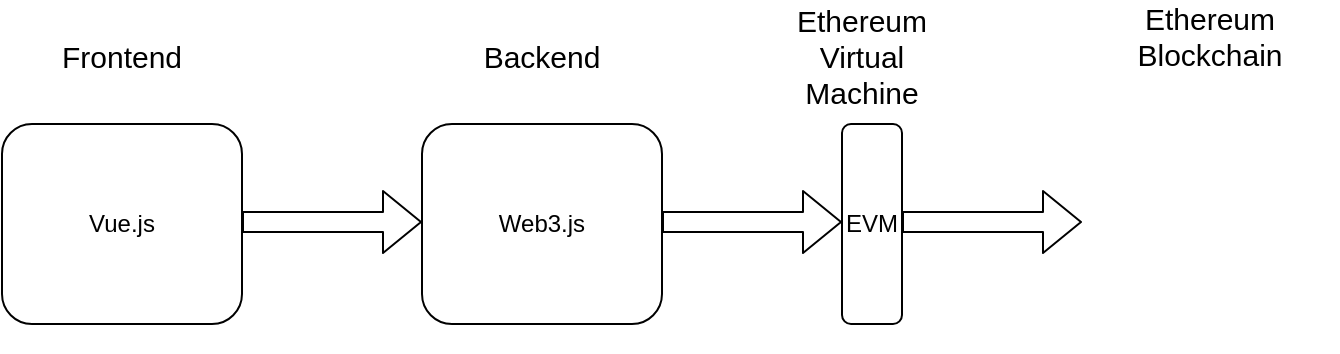 <mxfile pages="1" version="11.2.7" type="github"><diagram id="hkgY_e7Yk9Av0i0Tfj0N" name="Page-1"><mxGraphModel dx="786" dy="481" grid="1" gridSize="10" guides="1" tooltips="1" connect="1" arrows="1" fold="1" page="1" pageScale="1" pageWidth="827" pageHeight="1169" math="0" shadow="0"><root><mxCell id="0"/><mxCell id="1" parent="0"/><mxCell id="VLWbgGK_Y0om2PX1hd3O-1" value="Vue.js" style="rounded=1;whiteSpace=wrap;html=1;" vertex="1" parent="1"><mxGeometry x="50" y="460" width="120" height="100" as="geometry"/></mxCell><mxCell id="VLWbgGK_Y0om2PX1hd3O-2" value="Web3.js" style="rounded=1;whiteSpace=wrap;html=1;" vertex="1" parent="1"><mxGeometry x="260" y="460" width="120" height="100" as="geometry"/></mxCell><mxCell id="VLWbgGK_Y0om2PX1hd3O-3" value="EVM" style="rounded=1;whiteSpace=wrap;html=1;" vertex="1" parent="1"><mxGeometry x="470" y="460" width="30" height="100" as="geometry"/></mxCell><mxCell id="VLWbgGK_Y0om2PX1hd3O-4" value="" style="shape=image;html=1;verticalAlign=top;verticalLabelPosition=bottom;labelBackgroundColor=#ffffff;imageAspect=0;aspect=fixed;image=https://cdn4.iconfinder.com/data/icons/cryptocoins/227/ETH-alt-128.png" vertex="1" parent="1"><mxGeometry x="590" y="446" width="128" height="128" as="geometry"/></mxCell><mxCell id="VLWbgGK_Y0om2PX1hd3O-9" value="" style="shape=flexArrow;endArrow=classic;html=1;exitX=1;exitY=0.5;exitDx=0;exitDy=0;entryX=0;entryY=0.5;entryDx=0;entryDy=0;" edge="1" parent="1"><mxGeometry width="50" height="50" relative="1" as="geometry"><mxPoint x="380" y="509" as="sourcePoint"/><mxPoint x="470" y="509" as="targetPoint"/></mxGeometry></mxCell><mxCell id="VLWbgGK_Y0om2PX1hd3O-11" value="" style="shape=flexArrow;endArrow=classic;html=1;exitX=1;exitY=0.5;exitDx=0;exitDy=0;entryX=0;entryY=0.5;entryDx=0;entryDy=0;" edge="1" parent="1"><mxGeometry width="50" height="50" relative="1" as="geometry"><mxPoint x="500" y="509" as="sourcePoint"/><mxPoint x="590" y="509" as="targetPoint"/></mxGeometry></mxCell><mxCell id="VLWbgGK_Y0om2PX1hd3O-12" value="" style="shape=flexArrow;endArrow=classic;html=1;exitX=1;exitY=0.5;exitDx=0;exitDy=0;entryX=0;entryY=0.5;entryDx=0;entryDy=0;" edge="1" parent="1"><mxGeometry width="50" height="50" relative="1" as="geometry"><mxPoint x="170" y="509" as="sourcePoint"/><mxPoint x="260" y="509" as="targetPoint"/></mxGeometry></mxCell><mxCell id="VLWbgGK_Y0om2PX1hd3O-13" value="Frontend" style="text;html=1;strokeColor=none;fillColor=none;align=center;verticalAlign=middle;whiteSpace=wrap;rounded=0;fontSize=15;" vertex="1" parent="1"><mxGeometry x="90" y="416" width="40" height="20" as="geometry"/></mxCell><mxCell id="VLWbgGK_Y0om2PX1hd3O-14" value="Backend" style="text;html=1;strokeColor=none;fillColor=none;align=center;verticalAlign=middle;whiteSpace=wrap;rounded=0;fontSize=15;" vertex="1" parent="1"><mxGeometry x="300" y="416" width="40" height="20" as="geometry"/></mxCell><mxCell id="VLWbgGK_Y0om2PX1hd3O-15" value="Ethereum Virtual Machine" style="text;html=1;strokeColor=none;fillColor=none;align=center;verticalAlign=middle;whiteSpace=wrap;rounded=0;fontSize=15;" vertex="1" parent="1"><mxGeometry x="460" y="416" width="40" height="20" as="geometry"/></mxCell><mxCell id="VLWbgGK_Y0om2PX1hd3O-16" value="Ethereum Blockchain" style="text;html=1;strokeColor=none;fillColor=none;align=center;verticalAlign=middle;whiteSpace=wrap;rounded=0;fontSize=15;" vertex="1" parent="1"><mxGeometry x="634" y="406" width="40" height="20" as="geometry"/></mxCell></root></mxGraphModel></diagram></mxfile>
